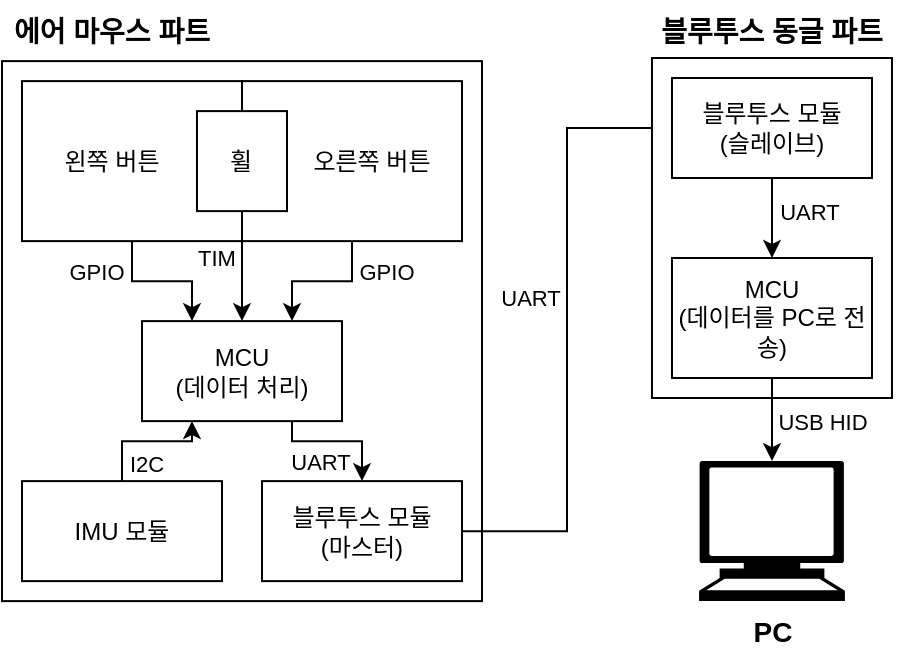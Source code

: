 <mxfile version="23.1.5" type="device">
  <diagram name="페이지-1" id="p3GMl5WiQeSoV2CXa2yT">
    <mxGraphModel dx="1050" dy="621" grid="1" gridSize="10" guides="1" tooltips="1" connect="1" arrows="1" fold="1" page="1" pageScale="1" pageWidth="827" pageHeight="1169" math="0" shadow="0">
      <root>
        <mxCell id="0" />
        <mxCell id="1" parent="0" />
        <mxCell id="sL2Eu6m0SKZJJF_nSa0I-3" value="" style="rounded=0;whiteSpace=wrap;html=1;" parent="1" vertex="1">
          <mxGeometry x="120" y="241.56" width="240" height="270" as="geometry" />
        </mxCell>
        <mxCell id="FXADy4RPEiYWd-jTaQnA-38" style="edgeStyle=orthogonalEdgeStyle;rounded=0;orthogonalLoop=1;jettySize=auto;html=1;entryX=0.25;entryY=1;entryDx=0;entryDy=0;" parent="1" source="sL2Eu6m0SKZJJF_nSa0I-4" target="sL2Eu6m0SKZJJF_nSa0I-5" edge="1">
          <mxGeometry relative="1" as="geometry" />
        </mxCell>
        <mxCell id="FXADy4RPEiYWd-jTaQnA-39" value="I2C" style="edgeLabel;html=1;align=center;verticalAlign=middle;resizable=0;points=[];" parent="FXADy4RPEiYWd-jTaQnA-38" vertex="1" connectable="0">
          <mxGeometry x="-0.323" y="1" relative="1" as="geometry">
            <mxPoint x="10" y="12" as="offset" />
          </mxGeometry>
        </mxCell>
        <mxCell id="sL2Eu6m0SKZJJF_nSa0I-4" value="IMU 모듈" style="rounded=0;whiteSpace=wrap;html=1;" parent="1" vertex="1">
          <mxGeometry x="130" y="451.56" width="100" height="50" as="geometry" />
        </mxCell>
        <mxCell id="sL2Eu6m0SKZJJF_nSa0I-5" value="MCU&lt;br&gt;(데이터 처리)" style="rounded=0;whiteSpace=wrap;html=1;" parent="1" vertex="1">
          <mxGeometry x="190" y="371.56" width="100" height="50" as="geometry" />
        </mxCell>
        <mxCell id="FXADy4RPEiYWd-jTaQnA-40" style="edgeStyle=orthogonalEdgeStyle;rounded=0;orthogonalLoop=1;jettySize=auto;html=1;entryX=0.75;entryY=1;entryDx=0;entryDy=0;startArrow=classic;startFill=1;endArrow=none;endFill=0;" parent="1" source="sL2Eu6m0SKZJJF_nSa0I-6" target="sL2Eu6m0SKZJJF_nSa0I-5" edge="1">
          <mxGeometry relative="1" as="geometry" />
        </mxCell>
        <mxCell id="FXADy4RPEiYWd-jTaQnA-41" value="UART" style="edgeLabel;html=1;align=center;verticalAlign=middle;resizable=0;points=[];" parent="FXADy4RPEiYWd-jTaQnA-40" vertex="1" connectable="0">
          <mxGeometry x="-0.079" y="-2" relative="1" as="geometry">
            <mxPoint x="-11" y="12" as="offset" />
          </mxGeometry>
        </mxCell>
        <mxCell id="2lR0sr7ZDougGMapx4bK-1" style="edgeStyle=orthogonalEdgeStyle;rounded=0;orthogonalLoop=1;jettySize=auto;html=1;entryX=0;entryY=0.5;entryDx=0;entryDy=0;" edge="1" parent="1" source="sL2Eu6m0SKZJJF_nSa0I-6" target="FXADy4RPEiYWd-jTaQnA-14">
          <mxGeometry relative="1" as="geometry" />
        </mxCell>
        <mxCell id="2lR0sr7ZDougGMapx4bK-2" value="UART" style="edgeLabel;html=1;align=center;verticalAlign=middle;resizable=0;points=[];" vertex="1" connectable="0" parent="2lR0sr7ZDougGMapx4bK-1">
          <mxGeometry x="0.26" y="-3" relative="1" as="geometry">
            <mxPoint x="-22" y="24" as="offset" />
          </mxGeometry>
        </mxCell>
        <mxCell id="sL2Eu6m0SKZJJF_nSa0I-6" value="블루투스 모듈&lt;br&gt;(마스터)" style="rounded=0;whiteSpace=wrap;html=1;" parent="1" vertex="1">
          <mxGeometry x="250" y="451.56" width="100" height="50" as="geometry" />
        </mxCell>
        <mxCell id="sL2Eu6m0SKZJJF_nSa0I-12" value="&lt;b&gt;&lt;font style=&quot;font-size: 14px;&quot;&gt;에어 마우스 파트&lt;/font&gt;&lt;/b&gt;" style="text;html=1;align=center;verticalAlign=middle;whiteSpace=wrap;rounded=0;" parent="1" vertex="1">
          <mxGeometry x="120" y="211.56" width="110" height="30" as="geometry" />
        </mxCell>
        <mxCell id="FXADy4RPEiYWd-jTaQnA-8" value="" style="rounded=0;whiteSpace=wrap;html=1;" parent="1" vertex="1">
          <mxGeometry x="444.99" y="240" width="120" height="170" as="geometry" />
        </mxCell>
        <mxCell id="FXADy4RPEiYWd-jTaQnA-11" style="edgeStyle=orthogonalEdgeStyle;rounded=0;orthogonalLoop=1;jettySize=auto;html=1;entryX=0.5;entryY=1;entryDx=0;entryDy=0;startArrow=classic;startFill=1;endArrow=none;endFill=0;" parent="1" source="FXADy4RPEiYWd-jTaQnA-13" target="FXADy4RPEiYWd-jTaQnA-14" edge="1">
          <mxGeometry relative="1" as="geometry" />
        </mxCell>
        <mxCell id="FXADy4RPEiYWd-jTaQnA-12" value="UART&amp;nbsp;" style="edgeLabel;html=1;align=center;verticalAlign=middle;resizable=0;points=[];" parent="FXADy4RPEiYWd-jTaQnA-11" vertex="1" connectable="0">
          <mxGeometry x="0.2" y="1" relative="1" as="geometry">
            <mxPoint x="21" y="1" as="offset" />
          </mxGeometry>
        </mxCell>
        <mxCell id="FXADy4RPEiYWd-jTaQnA-13" value="MCU&lt;br&gt;(데이터를 PC로 전송)" style="rounded=0;whiteSpace=wrap;html=1;" parent="1" vertex="1">
          <mxGeometry x="454.99" y="340" width="100" height="60" as="geometry" />
        </mxCell>
        <mxCell id="FXADy4RPEiYWd-jTaQnA-14" value="블루투스 모듈&lt;br&gt;(슬레이브)" style="rounded=0;whiteSpace=wrap;html=1;" parent="1" vertex="1">
          <mxGeometry x="454.99" y="250" width="100" height="50" as="geometry" />
        </mxCell>
        <mxCell id="FXADy4RPEiYWd-jTaQnA-17" value="&lt;b&gt;&lt;font style=&quot;font-size: 14px;&quot;&gt;PC&lt;/font&gt;&lt;/b&gt;" style="shape=mxgraph.signs.tech.computer;html=1;pointerEvents=1;fillColor=#000000;strokeColor=none;verticalLabelPosition=bottom;verticalAlign=top;align=center;sketch=0;" parent="1" vertex="1">
          <mxGeometry x="468.55" y="441.56" width="72.91" height="70" as="geometry" />
        </mxCell>
        <mxCell id="FXADy4RPEiYWd-jTaQnA-19" value="&lt;b&gt;&lt;font style=&quot;font-size: 14px;&quot;&gt;블루투스 동글 파트&lt;/font&gt;&lt;/b&gt;" style="text;html=1;align=center;verticalAlign=middle;whiteSpace=wrap;rounded=0;" parent="1" vertex="1">
          <mxGeometry x="440.0" y="211.56" width="130" height="30" as="geometry" />
        </mxCell>
        <mxCell id="FXADy4RPEiYWd-jTaQnA-29" style="edgeStyle=orthogonalEdgeStyle;rounded=0;orthogonalLoop=1;jettySize=auto;html=1;entryX=0.25;entryY=0;entryDx=0;entryDy=0;" parent="1" source="FXADy4RPEiYWd-jTaQnA-21" target="sL2Eu6m0SKZJJF_nSa0I-5" edge="1">
          <mxGeometry relative="1" as="geometry" />
        </mxCell>
        <mxCell id="FXADy4RPEiYWd-jTaQnA-21" value="왼쪽 버튼&amp;nbsp; &amp;nbsp; &amp;nbsp;&amp;nbsp;" style="rounded=0;whiteSpace=wrap;html=1;" parent="1" vertex="1">
          <mxGeometry x="129.99" y="251.56" width="110.01" height="80" as="geometry" />
        </mxCell>
        <mxCell id="FXADy4RPEiYWd-jTaQnA-30" style="edgeStyle=orthogonalEdgeStyle;rounded=0;orthogonalLoop=1;jettySize=auto;html=1;entryX=0.75;entryY=0;entryDx=0;entryDy=0;" parent="1" source="FXADy4RPEiYWd-jTaQnA-22" target="sL2Eu6m0SKZJJF_nSa0I-5" edge="1">
          <mxGeometry relative="1" as="geometry" />
        </mxCell>
        <mxCell id="FXADy4RPEiYWd-jTaQnA-32" value="GPIO" style="edgeLabel;html=1;align=center;verticalAlign=middle;resizable=0;points=[];" parent="FXADy4RPEiYWd-jTaQnA-30" vertex="1" connectable="0">
          <mxGeometry x="-0.139" y="-2" relative="1" as="geometry">
            <mxPoint x="27" y="-3" as="offset" />
          </mxGeometry>
        </mxCell>
        <mxCell id="FXADy4RPEiYWd-jTaQnA-22" value="&amp;nbsp; &amp;nbsp; &amp;nbsp; 오른쪽 버튼" style="rounded=0;whiteSpace=wrap;html=1;" parent="1" vertex="1">
          <mxGeometry x="240" y="251.56" width="110" height="80" as="geometry" />
        </mxCell>
        <mxCell id="FXADy4RPEiYWd-jTaQnA-31" style="edgeStyle=orthogonalEdgeStyle;rounded=0;orthogonalLoop=1;jettySize=auto;html=1;entryX=0.5;entryY=0;entryDx=0;entryDy=0;" parent="1" source="FXADy4RPEiYWd-jTaQnA-23" target="sL2Eu6m0SKZJJF_nSa0I-5" edge="1">
          <mxGeometry relative="1" as="geometry" />
        </mxCell>
        <mxCell id="FXADy4RPEiYWd-jTaQnA-34" value="TIM" style="edgeLabel;html=1;align=center;verticalAlign=middle;resizable=0;points=[];" parent="FXADy4RPEiYWd-jTaQnA-31" vertex="1" connectable="0">
          <mxGeometry x="-0.08" relative="1" as="geometry">
            <mxPoint x="-13" y="-2" as="offset" />
          </mxGeometry>
        </mxCell>
        <mxCell id="FXADy4RPEiYWd-jTaQnA-23" value="휠" style="rounded=0;whiteSpace=wrap;html=1;" parent="1" vertex="1">
          <mxGeometry x="217.49" y="266.56" width="45.01" height="50" as="geometry" />
        </mxCell>
        <mxCell id="FXADy4RPEiYWd-jTaQnA-33" value="GPIO" style="edgeLabel;html=1;align=center;verticalAlign=middle;resizable=0;points=[];" parent="1" vertex="1" connectable="0">
          <mxGeometry x="167" y="346.559" as="geometry" />
        </mxCell>
        <mxCell id="2lR0sr7ZDougGMapx4bK-3" style="edgeStyle=orthogonalEdgeStyle;rounded=0;orthogonalLoop=1;jettySize=auto;html=1;entryX=0.5;entryY=0;entryDx=0;entryDy=0;entryPerimeter=0;" edge="1" parent="1" source="FXADy4RPEiYWd-jTaQnA-13" target="FXADy4RPEiYWd-jTaQnA-17">
          <mxGeometry relative="1" as="geometry" />
        </mxCell>
        <mxCell id="2lR0sr7ZDougGMapx4bK-4" value="USB HID" style="edgeLabel;html=1;align=center;verticalAlign=middle;resizable=0;points=[];" vertex="1" connectable="0" parent="2lR0sr7ZDougGMapx4bK-3">
          <mxGeometry x="-0.076" y="-2" relative="1" as="geometry">
            <mxPoint x="27" y="3" as="offset" />
          </mxGeometry>
        </mxCell>
      </root>
    </mxGraphModel>
  </diagram>
</mxfile>
